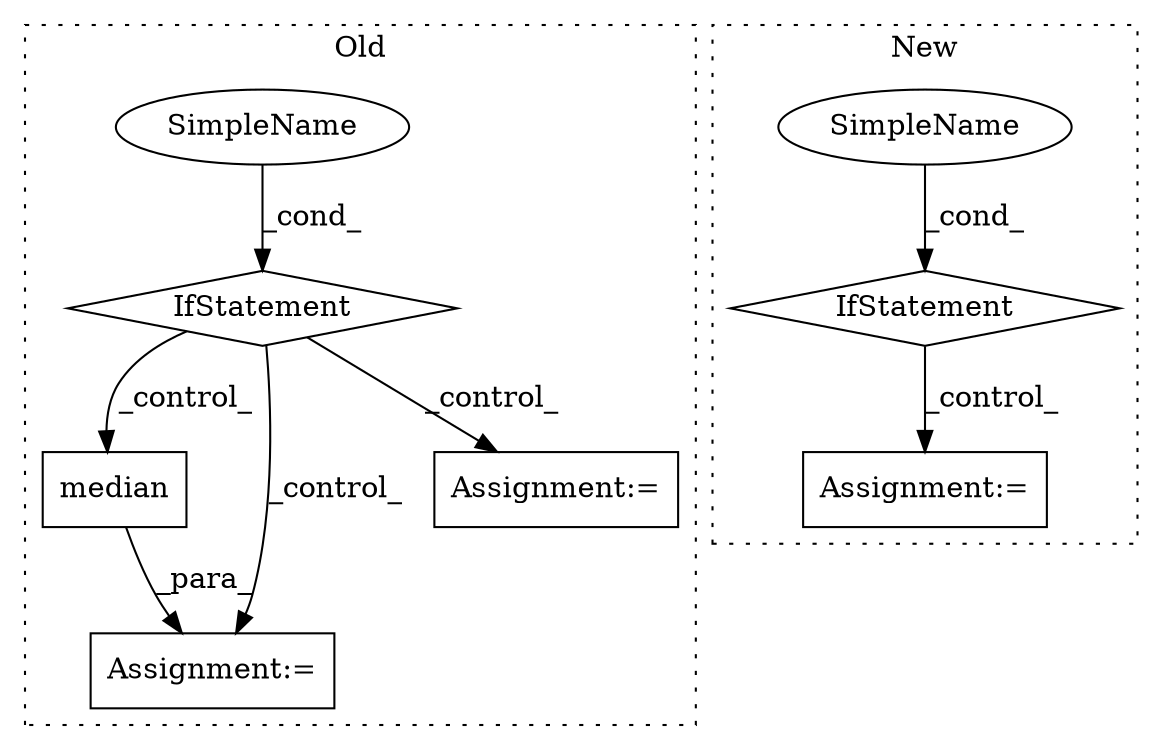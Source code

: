 digraph G {
subgraph cluster0 {
1 [label="median" a="32" s="48188,48204" l="7,1" shape="box"];
3 [label="Assignment:=" a="7" s="48181" l="1" shape="box"];
4 [label="SimpleName" a="42" s="47289" l="8" shape="ellipse"];
5 [label="Assignment:=" a="7" s="47547,47778" l="174,2" shape="box"];
6 [label="IfStatement" a="25" s="47285,47297" l="4,2" shape="diamond"];
label = "Old";
style="dotted";
}
subgraph cluster1 {
2 [label="IfStatement" a="25" s="47356,47368" l="4,2" shape="diamond"];
7 [label="Assignment:=" a="7" s="47526" l="1" shape="box"];
8 [label="SimpleName" a="42" s="47360" l="8" shape="ellipse"];
label = "New";
style="dotted";
}
1 -> 3 [label="_para_"];
2 -> 7 [label="_control_"];
4 -> 6 [label="_cond_"];
6 -> 5 [label="_control_"];
6 -> 3 [label="_control_"];
6 -> 1 [label="_control_"];
8 -> 2 [label="_cond_"];
}